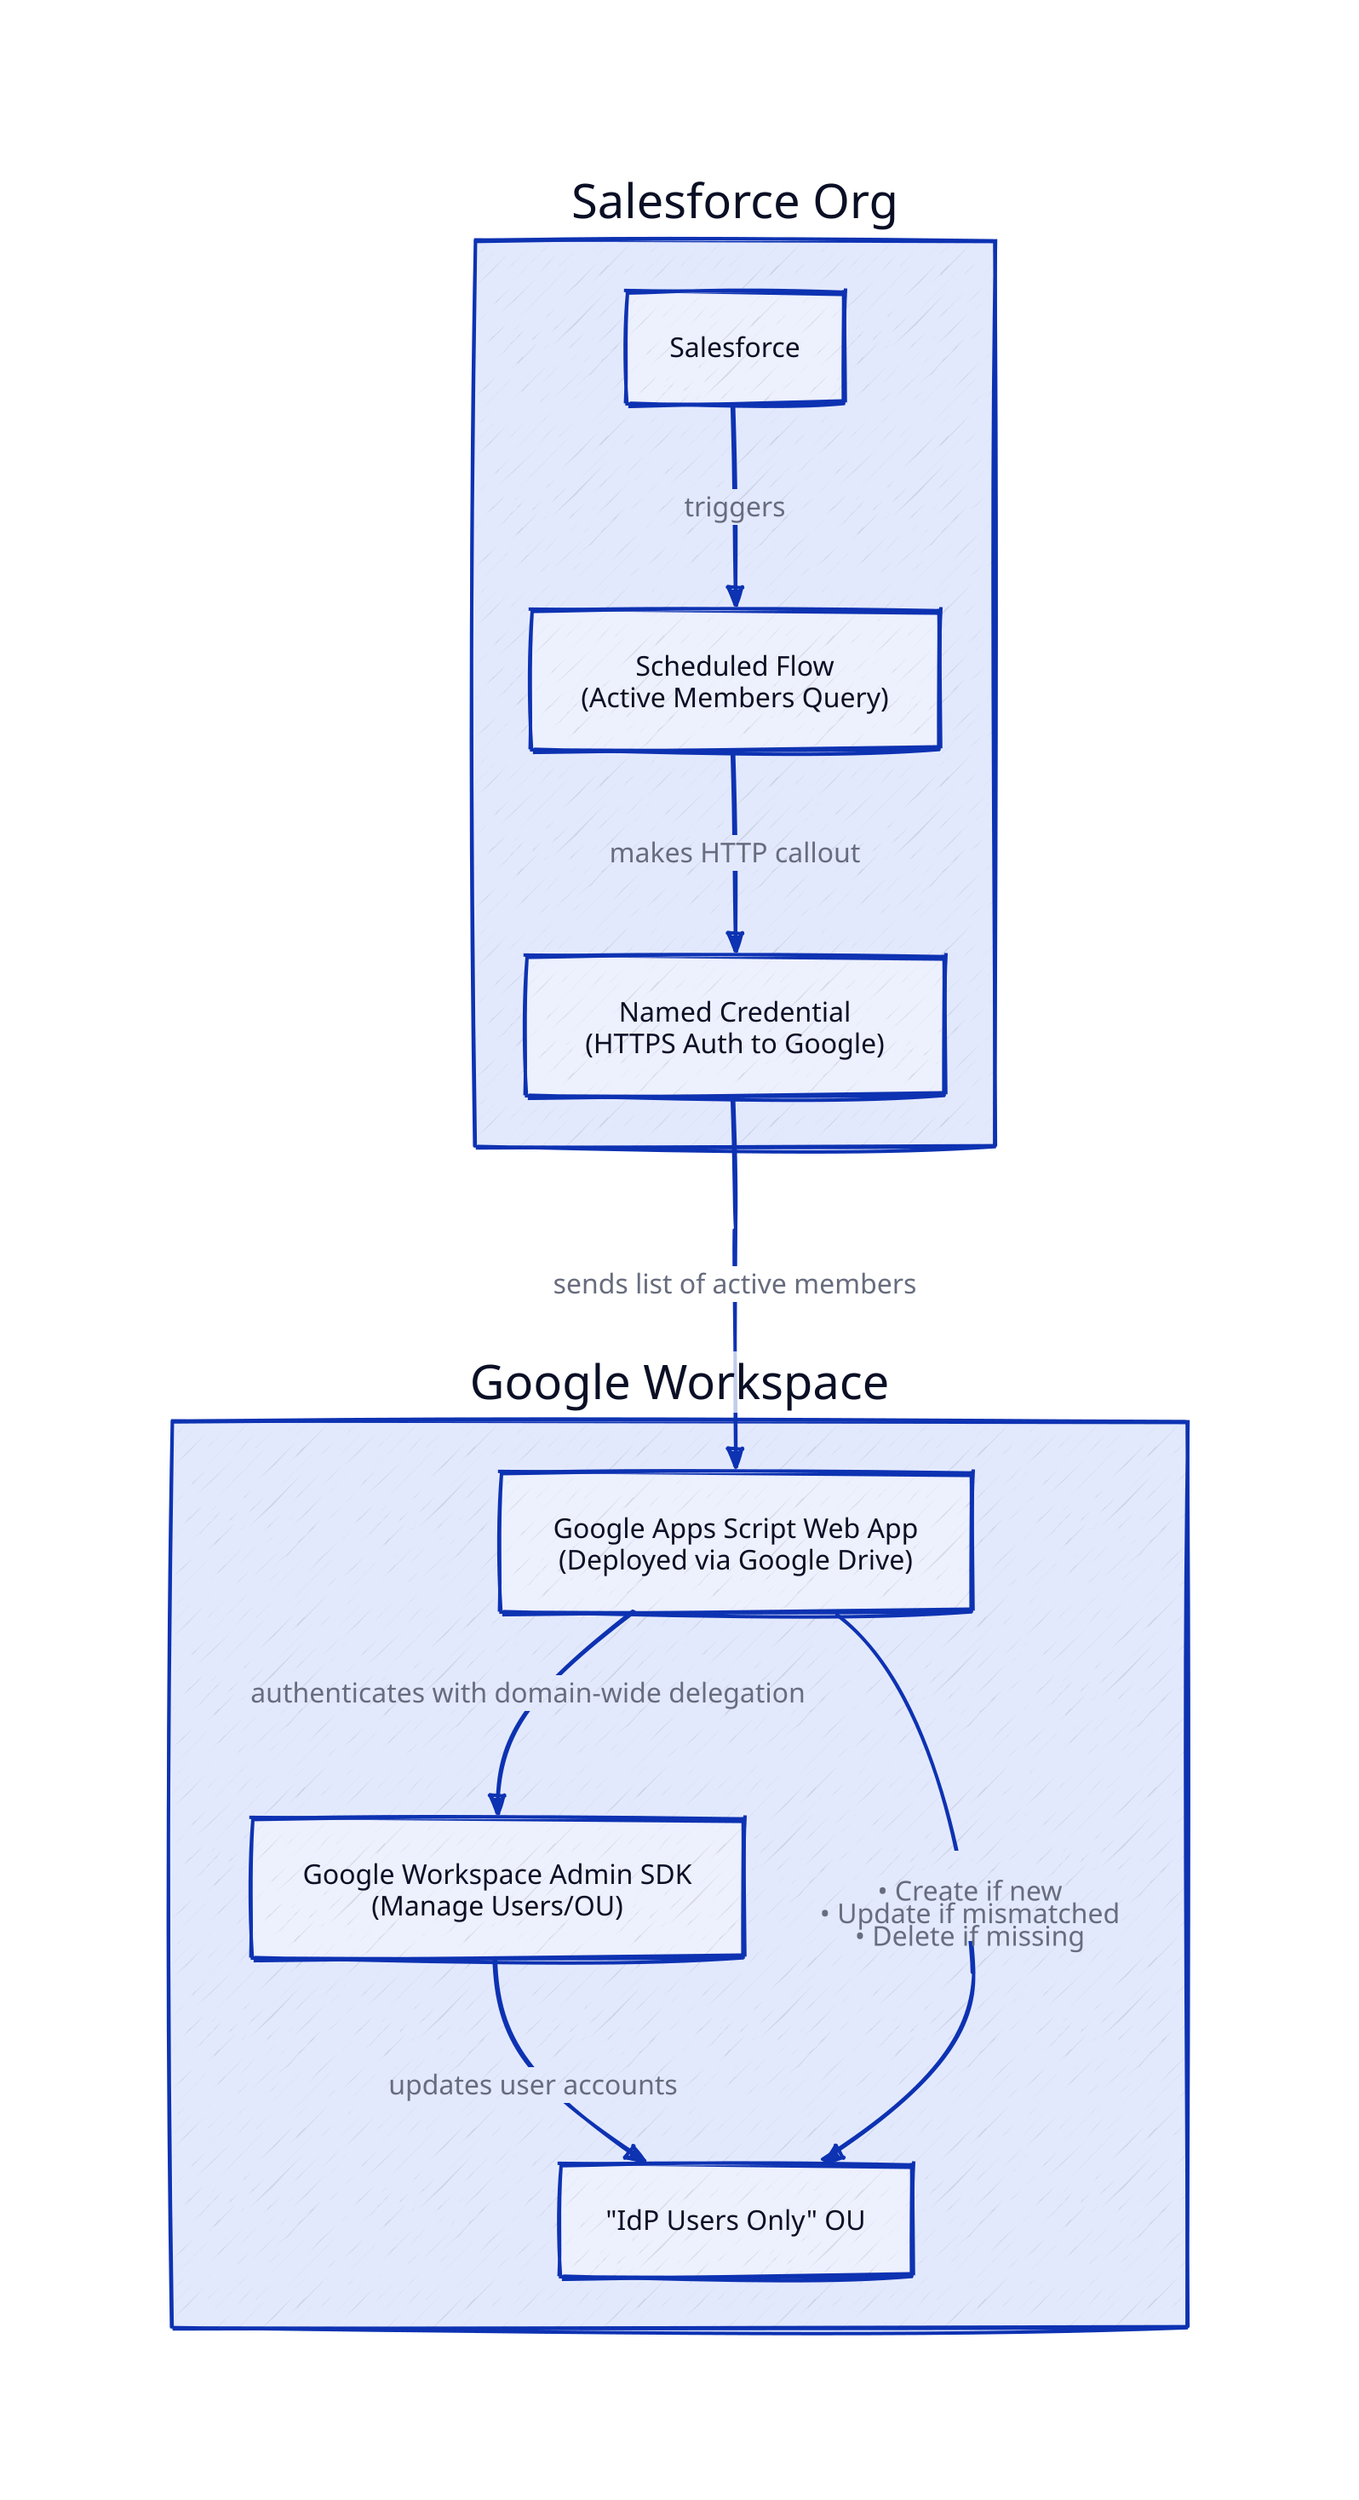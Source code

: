 # direction: right
vars {
    d2-config {
        sketch: true
        center: true
        # layout-engine: elk
    }
}

Salesforce: "Salesforce Org" {
    direction: right
    Flow: "Scheduled Flow\n(Active Members Query)"
    NamedCredential: "Named Credential\n(HTTPS Auth to Google)"
    Salesforce -> Flow: triggers {
    }
    Flow -> NamedCredential: makes HTTP callout
}

Google: "Google Workspace" {
    GAS: "Google Apps Script Web App\n(Deployed via Google Drive)"
    GWS: "Google Workspace Admin SDK\n(Manage Users/OU)"
    OU: "\"IdP Users Only\" OU"
    
    GAS -> GWS: authenticates with domain-wide delegation
    GWS -> OU: updates user accounts
    OU <- GAS: \n• Create if new\n• Update if mismatched\n• Delete if missing
}

Salesforce.NamedCredential -> Google.GAS: sends list of active members
